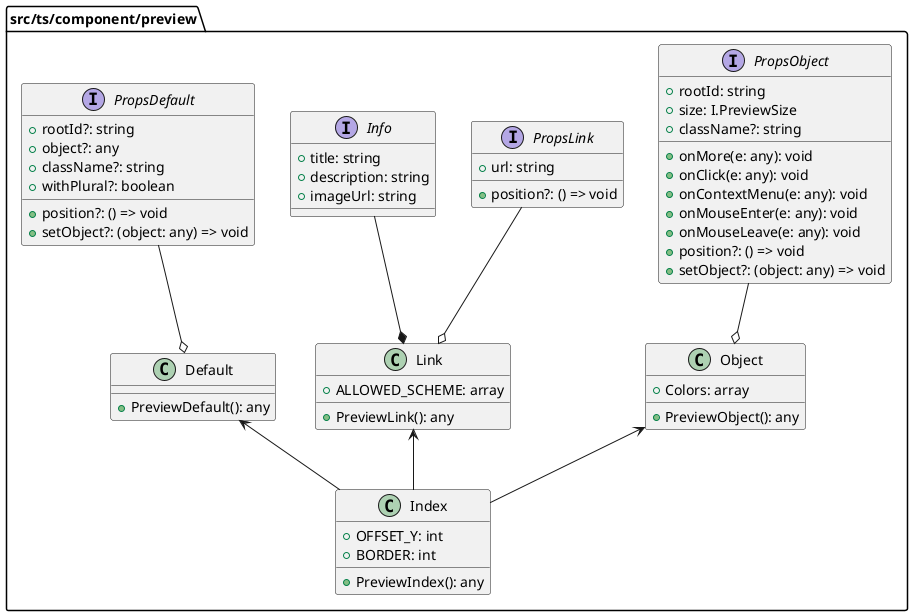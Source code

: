 @startuml
namespace src/ts/component/preview {
    interface PropsObject {
        +rootId: string
        +size: I.PreviewSize
        +className?: string
        +onMore(e: any): void
        +onClick(e: any): void
        +onContextMenu(e: any): void
        +onMouseEnter(e: any): void
        +onMouseLeave(e: any): void
        +position?: () => void
        +setObject?: (object: any) => void
    }

    Class Object {
        +Colors: array
        +PreviewObject(): any
    }

    interface PropsLink {
        +url: string
        +position?: () => void
    }
    interface Info {
        +title: string
        +description: string
        +imageUrl: string
    }

    Class Link {
        +ALLOWED_SCHEME: array
        +PreviewLink(): any
    }

    interface PropsDefault {
        +rootId?: string
        +object?: any
        +className?: string
        +withPlural?: boolean
        +position?: () => void
        +setObject?: (object: any) => void
    }

    Class Default {
        +PreviewDefault(): any
    }

    Class Index {
        +OFFSET_Y: int
        +BORDER: int
        +PreviewIndex(): any
    }

    PropsObject --o Object
    PropsLink --o Link
    Info --* Link
    PropsDefault --o Default
    Object <-- Index
    Link <-- Index
    Default <-- Index
}

@enduml